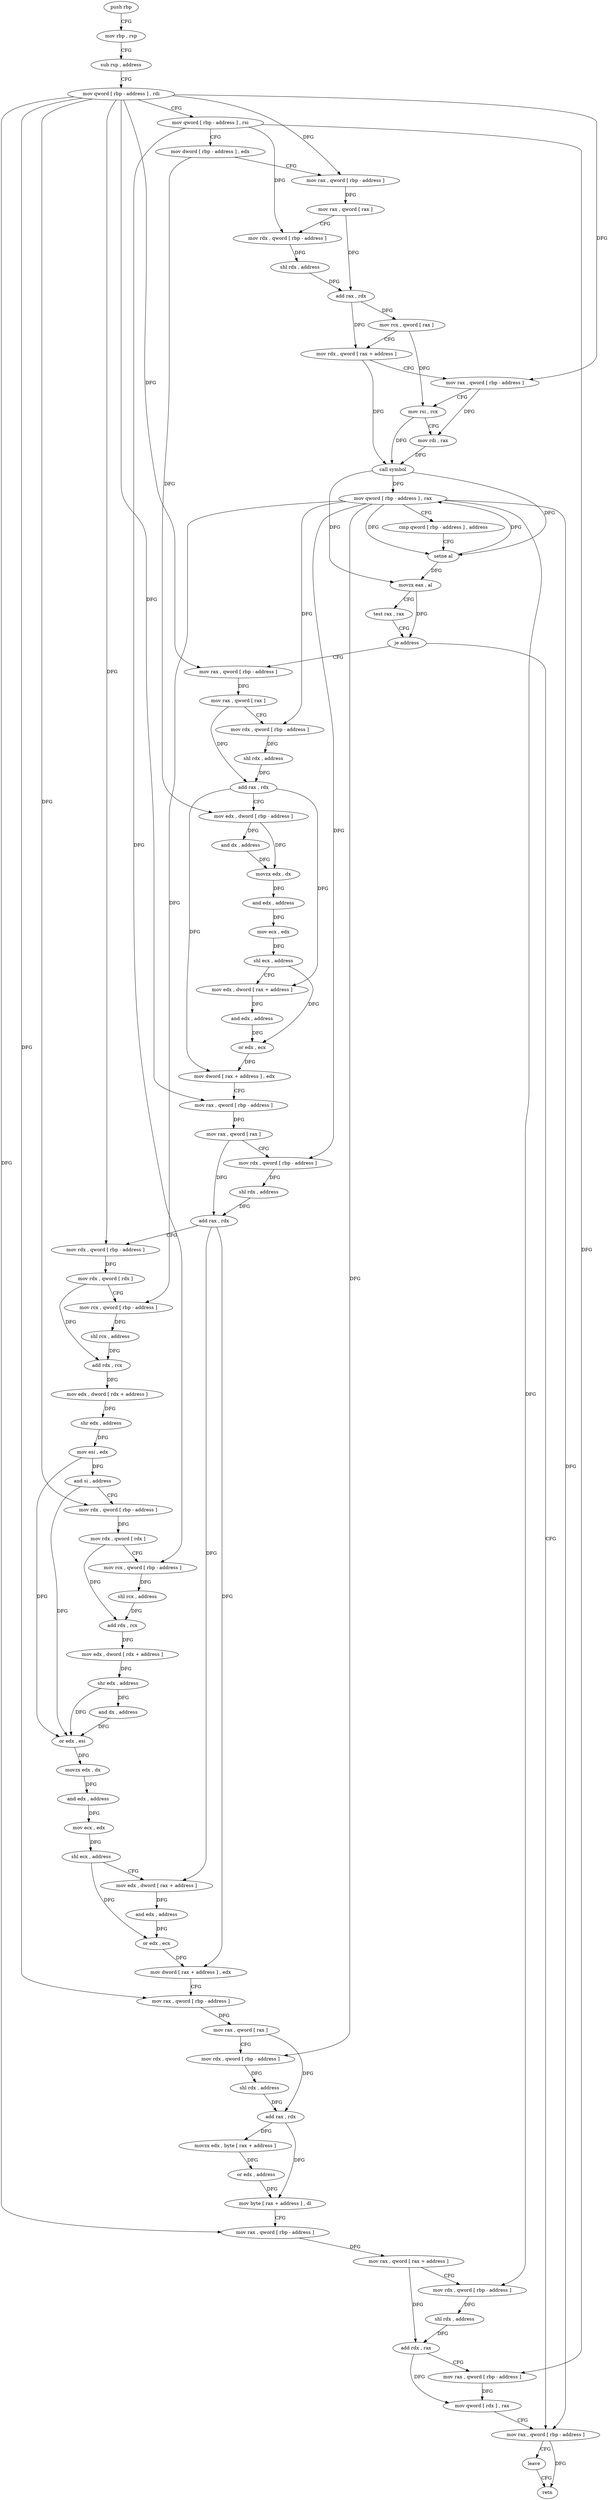 digraph "func" {
"4396531" [label = "push rbp" ]
"4396532" [label = "mov rbp , rsp" ]
"4396535" [label = "sub rsp , address" ]
"4396539" [label = "mov qword [ rbp - address ] , rdi" ]
"4396543" [label = "mov qword [ rbp - address ] , rsi" ]
"4396547" [label = "mov dword [ rbp - address ] , edx" ]
"4396550" [label = "mov rax , qword [ rbp - address ]" ]
"4396554" [label = "mov rax , qword [ rax ]" ]
"4396557" [label = "mov rdx , qword [ rbp - address ]" ]
"4396561" [label = "shl rdx , address" ]
"4396565" [label = "add rax , rdx" ]
"4396568" [label = "mov rcx , qword [ rax ]" ]
"4396571" [label = "mov rdx , qword [ rax + address ]" ]
"4396575" [label = "mov rax , qword [ rbp - address ]" ]
"4396579" [label = "mov rsi , rcx" ]
"4396582" [label = "mov rdi , rax" ]
"4396585" [label = "call symbol" ]
"4396590" [label = "mov qword [ rbp - address ] , rax" ]
"4396594" [label = "cmp qword [ rbp - address ] , address" ]
"4396599" [label = "setne al" ]
"4396602" [label = "movzx eax , al" ]
"4396605" [label = "test rax , rax" ]
"4396608" [label = "je address" ]
"4396830" [label = "mov rax , qword [ rbp - address ]" ]
"4396614" [label = "mov rax , qword [ rbp - address ]" ]
"4396834" [label = "leave" ]
"4396835" [label = "retn" ]
"4396618" [label = "mov rax , qword [ rax ]" ]
"4396621" [label = "mov rdx , qword [ rbp - address ]" ]
"4396625" [label = "shl rdx , address" ]
"4396629" [label = "add rax , rdx" ]
"4396632" [label = "mov edx , dword [ rbp - address ]" ]
"4396635" [label = "and dx , address" ]
"4396640" [label = "movzx edx , dx" ]
"4396643" [label = "and edx , address" ]
"4396649" [label = "mov ecx , edx" ]
"4396651" [label = "shl ecx , address" ]
"4396654" [label = "mov edx , dword [ rax + address ]" ]
"4396657" [label = "and edx , address" ]
"4396663" [label = "or edx , ecx" ]
"4396665" [label = "mov dword [ rax + address ] , edx" ]
"4396668" [label = "mov rax , qword [ rbp - address ]" ]
"4396672" [label = "mov rax , qword [ rax ]" ]
"4396675" [label = "mov rdx , qword [ rbp - address ]" ]
"4396679" [label = "shl rdx , address" ]
"4396683" [label = "add rax , rdx" ]
"4396686" [label = "mov rdx , qword [ rbp - address ]" ]
"4396690" [label = "mov rdx , qword [ rdx ]" ]
"4396693" [label = "mov rcx , qword [ rbp - address ]" ]
"4396697" [label = "shl rcx , address" ]
"4396701" [label = "add rdx , rcx" ]
"4396704" [label = "mov edx , dword [ rdx + address ]" ]
"4396707" [label = "shr edx , address" ]
"4396710" [label = "mov esi , edx" ]
"4396712" [label = "and si , address" ]
"4396717" [label = "mov rdx , qword [ rbp - address ]" ]
"4396721" [label = "mov rdx , qword [ rdx ]" ]
"4396724" [label = "mov rcx , qword [ rbp - address ]" ]
"4396728" [label = "shl rcx , address" ]
"4396732" [label = "add rdx , rcx" ]
"4396735" [label = "mov edx , dword [ rdx + address ]" ]
"4396738" [label = "shr edx , address" ]
"4396741" [label = "and dx , address" ]
"4396746" [label = "or edx , esi" ]
"4396748" [label = "movzx edx , dx" ]
"4396751" [label = "and edx , address" ]
"4396757" [label = "mov ecx , edx" ]
"4396759" [label = "shl ecx , address" ]
"4396762" [label = "mov edx , dword [ rax + address ]" ]
"4396765" [label = "and edx , address" ]
"4396771" [label = "or edx , ecx" ]
"4396773" [label = "mov dword [ rax + address ] , edx" ]
"4396776" [label = "mov rax , qword [ rbp - address ]" ]
"4396780" [label = "mov rax , qword [ rax ]" ]
"4396783" [label = "mov rdx , qword [ rbp - address ]" ]
"4396787" [label = "shl rdx , address" ]
"4396791" [label = "add rax , rdx" ]
"4396794" [label = "movzx edx , byte [ rax + address ]" ]
"4396798" [label = "or edx , address" ]
"4396801" [label = "mov byte [ rax + address ] , dl" ]
"4396804" [label = "mov rax , qword [ rbp - address ]" ]
"4396808" [label = "mov rax , qword [ rax + address ]" ]
"4396812" [label = "mov rdx , qword [ rbp - address ]" ]
"4396816" [label = "shl rdx , address" ]
"4396820" [label = "add rdx , rax" ]
"4396823" [label = "mov rax , qword [ rbp - address ]" ]
"4396827" [label = "mov qword [ rdx ] , rax" ]
"4396531" -> "4396532" [ label = "CFG" ]
"4396532" -> "4396535" [ label = "CFG" ]
"4396535" -> "4396539" [ label = "CFG" ]
"4396539" -> "4396543" [ label = "CFG" ]
"4396539" -> "4396550" [ label = "DFG" ]
"4396539" -> "4396575" [ label = "DFG" ]
"4396539" -> "4396614" [ label = "DFG" ]
"4396539" -> "4396668" [ label = "DFG" ]
"4396539" -> "4396686" [ label = "DFG" ]
"4396539" -> "4396717" [ label = "DFG" ]
"4396539" -> "4396776" [ label = "DFG" ]
"4396539" -> "4396804" [ label = "DFG" ]
"4396543" -> "4396547" [ label = "CFG" ]
"4396543" -> "4396557" [ label = "DFG" ]
"4396543" -> "4396724" [ label = "DFG" ]
"4396543" -> "4396823" [ label = "DFG" ]
"4396547" -> "4396550" [ label = "CFG" ]
"4396547" -> "4396632" [ label = "DFG" ]
"4396550" -> "4396554" [ label = "DFG" ]
"4396554" -> "4396557" [ label = "CFG" ]
"4396554" -> "4396565" [ label = "DFG" ]
"4396557" -> "4396561" [ label = "DFG" ]
"4396561" -> "4396565" [ label = "DFG" ]
"4396565" -> "4396568" [ label = "DFG" ]
"4396565" -> "4396571" [ label = "DFG" ]
"4396568" -> "4396571" [ label = "CFG" ]
"4396568" -> "4396579" [ label = "DFG" ]
"4396571" -> "4396575" [ label = "CFG" ]
"4396571" -> "4396585" [ label = "DFG" ]
"4396575" -> "4396579" [ label = "CFG" ]
"4396575" -> "4396582" [ label = "DFG" ]
"4396579" -> "4396582" [ label = "CFG" ]
"4396579" -> "4396585" [ label = "DFG" ]
"4396582" -> "4396585" [ label = "DFG" ]
"4396585" -> "4396590" [ label = "DFG" ]
"4396585" -> "4396599" [ label = "DFG" ]
"4396585" -> "4396602" [ label = "DFG" ]
"4396590" -> "4396594" [ label = "CFG" ]
"4396590" -> "4396599" [ label = "DFG" ]
"4396590" -> "4396830" [ label = "DFG" ]
"4396590" -> "4396621" [ label = "DFG" ]
"4396590" -> "4396675" [ label = "DFG" ]
"4396590" -> "4396693" [ label = "DFG" ]
"4396590" -> "4396783" [ label = "DFG" ]
"4396590" -> "4396812" [ label = "DFG" ]
"4396594" -> "4396599" [ label = "CFG" ]
"4396599" -> "4396602" [ label = "DFG" ]
"4396599" -> "4396590" [ label = "DFG" ]
"4396602" -> "4396605" [ label = "CFG" ]
"4396602" -> "4396608" [ label = "DFG" ]
"4396605" -> "4396608" [ label = "CFG" ]
"4396608" -> "4396830" [ label = "CFG" ]
"4396608" -> "4396614" [ label = "CFG" ]
"4396830" -> "4396834" [ label = "CFG" ]
"4396830" -> "4396835" [ label = "DFG" ]
"4396614" -> "4396618" [ label = "DFG" ]
"4396834" -> "4396835" [ label = "CFG" ]
"4396618" -> "4396621" [ label = "CFG" ]
"4396618" -> "4396629" [ label = "DFG" ]
"4396621" -> "4396625" [ label = "DFG" ]
"4396625" -> "4396629" [ label = "DFG" ]
"4396629" -> "4396632" [ label = "CFG" ]
"4396629" -> "4396654" [ label = "DFG" ]
"4396629" -> "4396665" [ label = "DFG" ]
"4396632" -> "4396635" [ label = "DFG" ]
"4396632" -> "4396640" [ label = "DFG" ]
"4396635" -> "4396640" [ label = "DFG" ]
"4396640" -> "4396643" [ label = "DFG" ]
"4396643" -> "4396649" [ label = "DFG" ]
"4396649" -> "4396651" [ label = "DFG" ]
"4396651" -> "4396654" [ label = "CFG" ]
"4396651" -> "4396663" [ label = "DFG" ]
"4396654" -> "4396657" [ label = "DFG" ]
"4396657" -> "4396663" [ label = "DFG" ]
"4396663" -> "4396665" [ label = "DFG" ]
"4396665" -> "4396668" [ label = "CFG" ]
"4396668" -> "4396672" [ label = "DFG" ]
"4396672" -> "4396675" [ label = "CFG" ]
"4396672" -> "4396683" [ label = "DFG" ]
"4396675" -> "4396679" [ label = "DFG" ]
"4396679" -> "4396683" [ label = "DFG" ]
"4396683" -> "4396686" [ label = "CFG" ]
"4396683" -> "4396762" [ label = "DFG" ]
"4396683" -> "4396773" [ label = "DFG" ]
"4396686" -> "4396690" [ label = "DFG" ]
"4396690" -> "4396693" [ label = "CFG" ]
"4396690" -> "4396701" [ label = "DFG" ]
"4396693" -> "4396697" [ label = "DFG" ]
"4396697" -> "4396701" [ label = "DFG" ]
"4396701" -> "4396704" [ label = "DFG" ]
"4396704" -> "4396707" [ label = "DFG" ]
"4396707" -> "4396710" [ label = "DFG" ]
"4396710" -> "4396712" [ label = "DFG" ]
"4396710" -> "4396746" [ label = "DFG" ]
"4396712" -> "4396717" [ label = "CFG" ]
"4396712" -> "4396746" [ label = "DFG" ]
"4396717" -> "4396721" [ label = "DFG" ]
"4396721" -> "4396724" [ label = "CFG" ]
"4396721" -> "4396732" [ label = "DFG" ]
"4396724" -> "4396728" [ label = "DFG" ]
"4396728" -> "4396732" [ label = "DFG" ]
"4396732" -> "4396735" [ label = "DFG" ]
"4396735" -> "4396738" [ label = "DFG" ]
"4396738" -> "4396741" [ label = "DFG" ]
"4396738" -> "4396746" [ label = "DFG" ]
"4396741" -> "4396746" [ label = "DFG" ]
"4396746" -> "4396748" [ label = "DFG" ]
"4396748" -> "4396751" [ label = "DFG" ]
"4396751" -> "4396757" [ label = "DFG" ]
"4396757" -> "4396759" [ label = "DFG" ]
"4396759" -> "4396762" [ label = "CFG" ]
"4396759" -> "4396771" [ label = "DFG" ]
"4396762" -> "4396765" [ label = "DFG" ]
"4396765" -> "4396771" [ label = "DFG" ]
"4396771" -> "4396773" [ label = "DFG" ]
"4396773" -> "4396776" [ label = "CFG" ]
"4396776" -> "4396780" [ label = "DFG" ]
"4396780" -> "4396783" [ label = "CFG" ]
"4396780" -> "4396791" [ label = "DFG" ]
"4396783" -> "4396787" [ label = "DFG" ]
"4396787" -> "4396791" [ label = "DFG" ]
"4396791" -> "4396794" [ label = "DFG" ]
"4396791" -> "4396801" [ label = "DFG" ]
"4396794" -> "4396798" [ label = "DFG" ]
"4396798" -> "4396801" [ label = "DFG" ]
"4396801" -> "4396804" [ label = "CFG" ]
"4396804" -> "4396808" [ label = "DFG" ]
"4396808" -> "4396812" [ label = "CFG" ]
"4396808" -> "4396820" [ label = "DFG" ]
"4396812" -> "4396816" [ label = "DFG" ]
"4396816" -> "4396820" [ label = "DFG" ]
"4396820" -> "4396823" [ label = "CFG" ]
"4396820" -> "4396827" [ label = "DFG" ]
"4396823" -> "4396827" [ label = "DFG" ]
"4396827" -> "4396830" [ label = "CFG" ]
}
